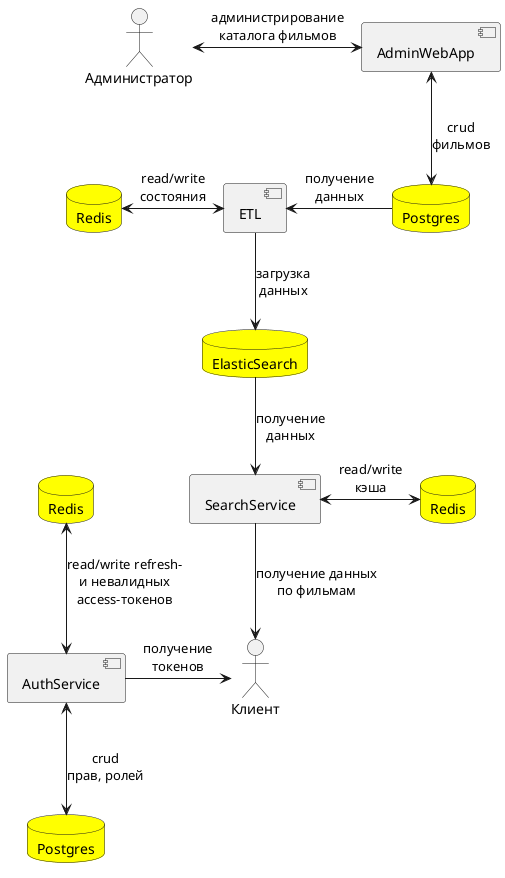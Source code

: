 @startuml as_is

skinparam databaseBackgroundColor Yellow

actor Администратор as Admin
actor Клиент as Client
component AdminWebApp
component ETL
component SearchService
component AuthService
database Postgres as Postgres1
database Postgres as Postgres2
database ElasticSearch
database Redis as Redis1
database Redis as Redis2
database Redis as Redis3

Admin <-> AdminWebApp: администрирование\nкаталога фильмов
AdminWebApp <-down-> Postgres1: crud\nфильмов
Postgres1 -left-> ETL: получение\nданных
ETL -down-> ElasticSearch: загрузка\nданных
ETL <-left-> Redis1: read/write\nсостояния

ElasticSearch -down-> SearchService: получение\nданных
SearchService <-right-> Redis2: read/write\nкэша
SearchService -down-> Client: получение данных\nпо фильмам
AuthService -right-> Client: получение\nтокенов
AuthService <-down-> Postgres2: crud\nправ, ролей
AuthService <-up-> Redis3: read/write refresh-\nи невалидных\naccess-токенов

@enduml